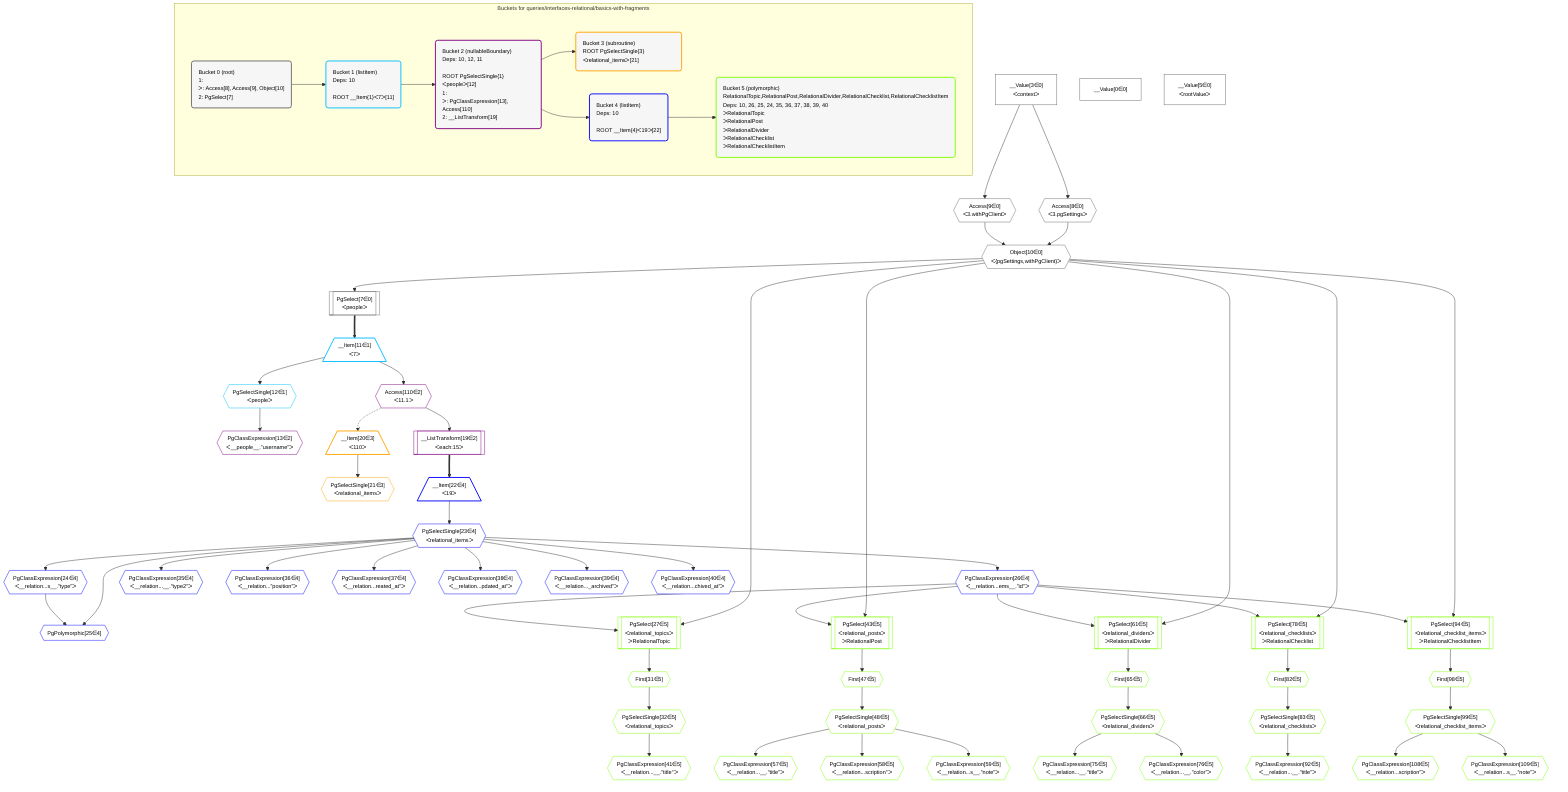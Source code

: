 %%{init: {'themeVariables': { 'fontSize': '12px'}}}%%
graph TD
    classDef path fill:#eee,stroke:#000,color:#000
    classDef plan fill:#fff,stroke-width:1px,color:#000
    classDef itemplan fill:#fff,stroke-width:2px,color:#000
    classDef unbatchedplan fill:#dff,stroke-width:1px,color:#000
    classDef sideeffectplan fill:#fcc,stroke-width:2px,color:#000
    classDef bucket fill:#f6f6f6,color:#000,stroke-width:2px,text-align:left


    %% plan dependencies
    Object10{{"Object[10∈0]<br />ᐸ{pgSettings,withPgClient}ᐳ"}}:::plan
    Access8{{"Access[8∈0]<br />ᐸ3.pgSettingsᐳ"}}:::plan
    Access9{{"Access[9∈0]<br />ᐸ3.withPgClientᐳ"}}:::plan
    Access8 & Access9 --> Object10
    PgSelect7[["PgSelect[7∈0]<br />ᐸpeopleᐳ"]]:::plan
    Object10 --> PgSelect7
    __Value3["__Value[3∈0]<br />ᐸcontextᐳ"]:::plan
    __Value3 --> Access8
    __Value3 --> Access9
    __Value0["__Value[0∈0]"]:::plan
    __Value5["__Value[5∈0]<br />ᐸrootValueᐳ"]:::plan
    __Item11[/"__Item[11∈1]<br />ᐸ7ᐳ"\]:::itemplan
    PgSelect7 ==> __Item11
    PgSelectSingle12{{"PgSelectSingle[12∈1]<br />ᐸpeopleᐳ"}}:::plan
    __Item11 --> PgSelectSingle12
    PgClassExpression13{{"PgClassExpression[13∈2]<br />ᐸ__people__.”username”ᐳ"}}:::plan
    PgSelectSingle12 --> PgClassExpression13
    __ListTransform19[["__ListTransform[19∈2]<br />ᐸeach:15ᐳ"]]:::plan
    Access110{{"Access[110∈2]<br />ᐸ11.1ᐳ"}}:::plan
    Access110 --> __ListTransform19
    __Item11 --> Access110
    __Item20[/"__Item[20∈3]<br />ᐸ110ᐳ"\]:::itemplan
    Access110 -.-> __Item20
    PgSelectSingle21{{"PgSelectSingle[21∈3]<br />ᐸrelational_itemsᐳ"}}:::plan
    __Item20 --> PgSelectSingle21
    PgPolymorphic25{{"PgPolymorphic[25∈4]"}}:::plan
    PgSelectSingle23{{"PgSelectSingle[23∈4]<br />ᐸrelational_itemsᐳ"}}:::plan
    PgClassExpression24{{"PgClassExpression[24∈4]<br />ᐸ__relation...s__.”type”ᐳ"}}:::plan
    PgSelectSingle23 & PgClassExpression24 --> PgPolymorphic25
    __Item22[/"__Item[22∈4]<br />ᐸ19ᐳ"\]:::itemplan
    __ListTransform19 ==> __Item22
    __Item22 --> PgSelectSingle23
    PgSelectSingle23 --> PgClassExpression24
    PgClassExpression26{{"PgClassExpression[26∈4]<br />ᐸ__relation...ems__.”id”ᐳ"}}:::plan
    PgSelectSingle23 --> PgClassExpression26
    PgClassExpression35{{"PgClassExpression[35∈4]<br />ᐸ__relation...__.”type2”ᐳ"}}:::plan
    PgSelectSingle23 --> PgClassExpression35
    PgClassExpression36{{"PgClassExpression[36∈4]<br />ᐸ__relation...”position”ᐳ"}}:::plan
    PgSelectSingle23 --> PgClassExpression36
    PgClassExpression37{{"PgClassExpression[37∈4]<br />ᐸ__relation...reated_at”ᐳ"}}:::plan
    PgSelectSingle23 --> PgClassExpression37
    PgClassExpression38{{"PgClassExpression[38∈4]<br />ᐸ__relation...pdated_at”ᐳ"}}:::plan
    PgSelectSingle23 --> PgClassExpression38
    PgClassExpression39{{"PgClassExpression[39∈4]<br />ᐸ__relation..._archived”ᐳ"}}:::plan
    PgSelectSingle23 --> PgClassExpression39
    PgClassExpression40{{"PgClassExpression[40∈4]<br />ᐸ__relation...chived_at”ᐳ"}}:::plan
    PgSelectSingle23 --> PgClassExpression40
    PgSelect27[["PgSelect[27∈5]<br />ᐸrelational_topicsᐳ<br />ᐳRelationalTopic"]]:::plan
    Object10 & PgClassExpression26 --> PgSelect27
    PgSelect43[["PgSelect[43∈5]<br />ᐸrelational_postsᐳ<br />ᐳRelationalPost"]]:::plan
    Object10 & PgClassExpression26 --> PgSelect43
    PgSelect61[["PgSelect[61∈5]<br />ᐸrelational_dividersᐳ<br />ᐳRelationalDivider"]]:::plan
    Object10 & PgClassExpression26 --> PgSelect61
    PgSelect78[["PgSelect[78∈5]<br />ᐸrelational_checklistsᐳ<br />ᐳRelationalChecklist"]]:::plan
    Object10 & PgClassExpression26 --> PgSelect78
    PgSelect94[["PgSelect[94∈5]<br />ᐸrelational_checklist_itemsᐳ<br />ᐳRelationalChecklistItem"]]:::plan
    Object10 & PgClassExpression26 --> PgSelect94
    First31{{"First[31∈5]"}}:::plan
    PgSelect27 --> First31
    PgSelectSingle32{{"PgSelectSingle[32∈5]<br />ᐸrelational_topicsᐳ"}}:::plan
    First31 --> PgSelectSingle32
    PgClassExpression41{{"PgClassExpression[41∈5]<br />ᐸ__relation...__.”title”ᐳ"}}:::plan
    PgSelectSingle32 --> PgClassExpression41
    First47{{"First[47∈5]"}}:::plan
    PgSelect43 --> First47
    PgSelectSingle48{{"PgSelectSingle[48∈5]<br />ᐸrelational_postsᐳ"}}:::plan
    First47 --> PgSelectSingle48
    PgClassExpression57{{"PgClassExpression[57∈5]<br />ᐸ__relation...__.”title”ᐳ"}}:::plan
    PgSelectSingle48 --> PgClassExpression57
    PgClassExpression58{{"PgClassExpression[58∈5]<br />ᐸ__relation...scription”ᐳ"}}:::plan
    PgSelectSingle48 --> PgClassExpression58
    PgClassExpression59{{"PgClassExpression[59∈5]<br />ᐸ__relation...s__.”note”ᐳ"}}:::plan
    PgSelectSingle48 --> PgClassExpression59
    First65{{"First[65∈5]"}}:::plan
    PgSelect61 --> First65
    PgSelectSingle66{{"PgSelectSingle[66∈5]<br />ᐸrelational_dividersᐳ"}}:::plan
    First65 --> PgSelectSingle66
    PgClassExpression75{{"PgClassExpression[75∈5]<br />ᐸ__relation...__.”title”ᐳ"}}:::plan
    PgSelectSingle66 --> PgClassExpression75
    PgClassExpression76{{"PgClassExpression[76∈5]<br />ᐸ__relation...__.”color”ᐳ"}}:::plan
    PgSelectSingle66 --> PgClassExpression76
    First82{{"First[82∈5]"}}:::plan
    PgSelect78 --> First82
    PgSelectSingle83{{"PgSelectSingle[83∈5]<br />ᐸrelational_checklistsᐳ"}}:::plan
    First82 --> PgSelectSingle83
    PgClassExpression92{{"PgClassExpression[92∈5]<br />ᐸ__relation...__.”title”ᐳ"}}:::plan
    PgSelectSingle83 --> PgClassExpression92
    First98{{"First[98∈5]"}}:::plan
    PgSelect94 --> First98
    PgSelectSingle99{{"PgSelectSingle[99∈5]<br />ᐸrelational_checklist_itemsᐳ"}}:::plan
    First98 --> PgSelectSingle99
    PgClassExpression108{{"PgClassExpression[108∈5]<br />ᐸ__relation...scription”ᐳ"}}:::plan
    PgSelectSingle99 --> PgClassExpression108
    PgClassExpression109{{"PgClassExpression[109∈5]<br />ᐸ__relation...s__.”note”ᐳ"}}:::plan
    PgSelectSingle99 --> PgClassExpression109

    %% define steps

    subgraph "Buckets for queries/interfaces-relational/basics-with-fragments"
    Bucket0("Bucket 0 (root)<br />1: <br />ᐳ: Access[8], Access[9], Object[10]<br />2: PgSelect[7]"):::bucket
    classDef bucket0 stroke:#696969
    class Bucket0,__Value0,__Value3,__Value5,PgSelect7,Access8,Access9,Object10 bucket0
    Bucket1("Bucket 1 (listItem)<br />Deps: 10<br /><br />ROOT __Item{1}ᐸ7ᐳ[11]"):::bucket
    classDef bucket1 stroke:#00bfff
    class Bucket1,__Item11,PgSelectSingle12 bucket1
    Bucket2("Bucket 2 (nullableBoundary)<br />Deps: 10, 12, 11<br /><br />ROOT PgSelectSingle{1}ᐸpeopleᐳ[12]<br />1: <br />ᐳ: PgClassExpression[13], Access[110]<br />2: __ListTransform[19]"):::bucket
    classDef bucket2 stroke:#7f007f
    class Bucket2,PgClassExpression13,__ListTransform19,Access110 bucket2
    Bucket3("Bucket 3 (subroutine)<br />ROOT PgSelectSingle{3}ᐸrelational_itemsᐳ[21]"):::bucket
    classDef bucket3 stroke:#ffa500
    class Bucket3,__Item20,PgSelectSingle21 bucket3
    Bucket4("Bucket 4 (listItem)<br />Deps: 10<br /><br />ROOT __Item{4}ᐸ19ᐳ[22]"):::bucket
    classDef bucket4 stroke:#0000ff
    class Bucket4,__Item22,PgSelectSingle23,PgClassExpression24,PgPolymorphic25,PgClassExpression26,PgClassExpression35,PgClassExpression36,PgClassExpression37,PgClassExpression38,PgClassExpression39,PgClassExpression40 bucket4
    Bucket5("Bucket 5 (polymorphic)<br />RelationalTopic,RelationalPost,RelationalDivider,RelationalChecklist,RelationalChecklistItem<br />Deps: 10, 26, 25, 24, 35, 36, 37, 38, 39, 40<br />ᐳRelationalTopic<br />ᐳRelationalPost<br />ᐳRelationalDivider<br />ᐳRelationalChecklist<br />ᐳRelationalChecklistItem"):::bucket
    classDef bucket5 stroke:#7fff00
    class Bucket5,PgSelect27,First31,PgSelectSingle32,PgClassExpression41,PgSelect43,First47,PgSelectSingle48,PgClassExpression57,PgClassExpression58,PgClassExpression59,PgSelect61,First65,PgSelectSingle66,PgClassExpression75,PgClassExpression76,PgSelect78,First82,PgSelectSingle83,PgClassExpression92,PgSelect94,First98,PgSelectSingle99,PgClassExpression108,PgClassExpression109 bucket5
    Bucket0 --> Bucket1
    Bucket1 --> Bucket2
    Bucket2 --> Bucket3 & Bucket4
    Bucket4 --> Bucket5
    end